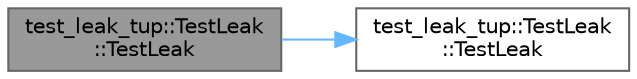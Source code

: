 digraph "test_leak_tup::TestLeak::TestLeak"
{
 // LATEX_PDF_SIZE
  bgcolor="transparent";
  edge [fontname=Helvetica,fontsize=10,labelfontname=Helvetica,labelfontsize=10];
  node [fontname=Helvetica,fontsize=10,shape=box,height=0.2,width=0.4];
  rankdir="LR";
  Node1 [id="Node000001",label="test_leak_tup::TestLeak\l::TestLeak",height=0.2,width=0.4,color="gray40", fillcolor="grey60", style="filled", fontcolor="black",tooltip=" "];
  Node1 -> Node2 [id="edge1_Node000001_Node000002",color="steelblue1",style="solid",tooltip=" "];
  Node2 [id="Node000002",label="test_leak_tup::TestLeak\l::TestLeak",height=0.2,width=0.4,color="grey40", fillcolor="white", style="filled",URL="$classtest__leak__tup_1_1_test_leak.html#a9107b46e813c1451881f97e92626619e",tooltip=" "];
}
